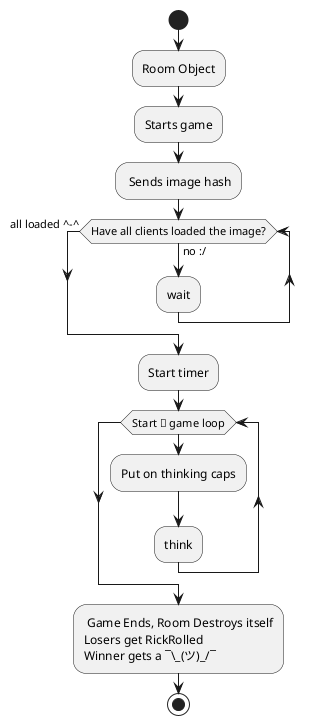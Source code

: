 @startuml
start
:Room Object;
:Starts game;
: Sends image hash;
while (Have all clients loaded the image?) is (no :/)
    :wait;
endwhile (all loaded ^-^)
:Start timer;
while (Start 🌟 game loop)
:Put on thinking caps;
:think;
endwhile
: Game Ends, Room Destroys itself
Losers get RickRolled
Winner gets a ¯\_(ツ)_/¯;
stop
@enduml